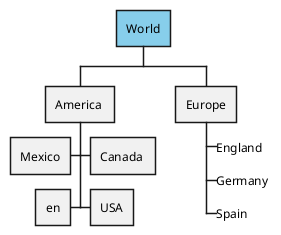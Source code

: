 @startwbs wbs
*[#SkyBlue] World
** America 
*** Canada 
***< Mexico
*** USA
***< en
** Europe
***_  England
***_  Germany
***_  Spain
@endwbs
